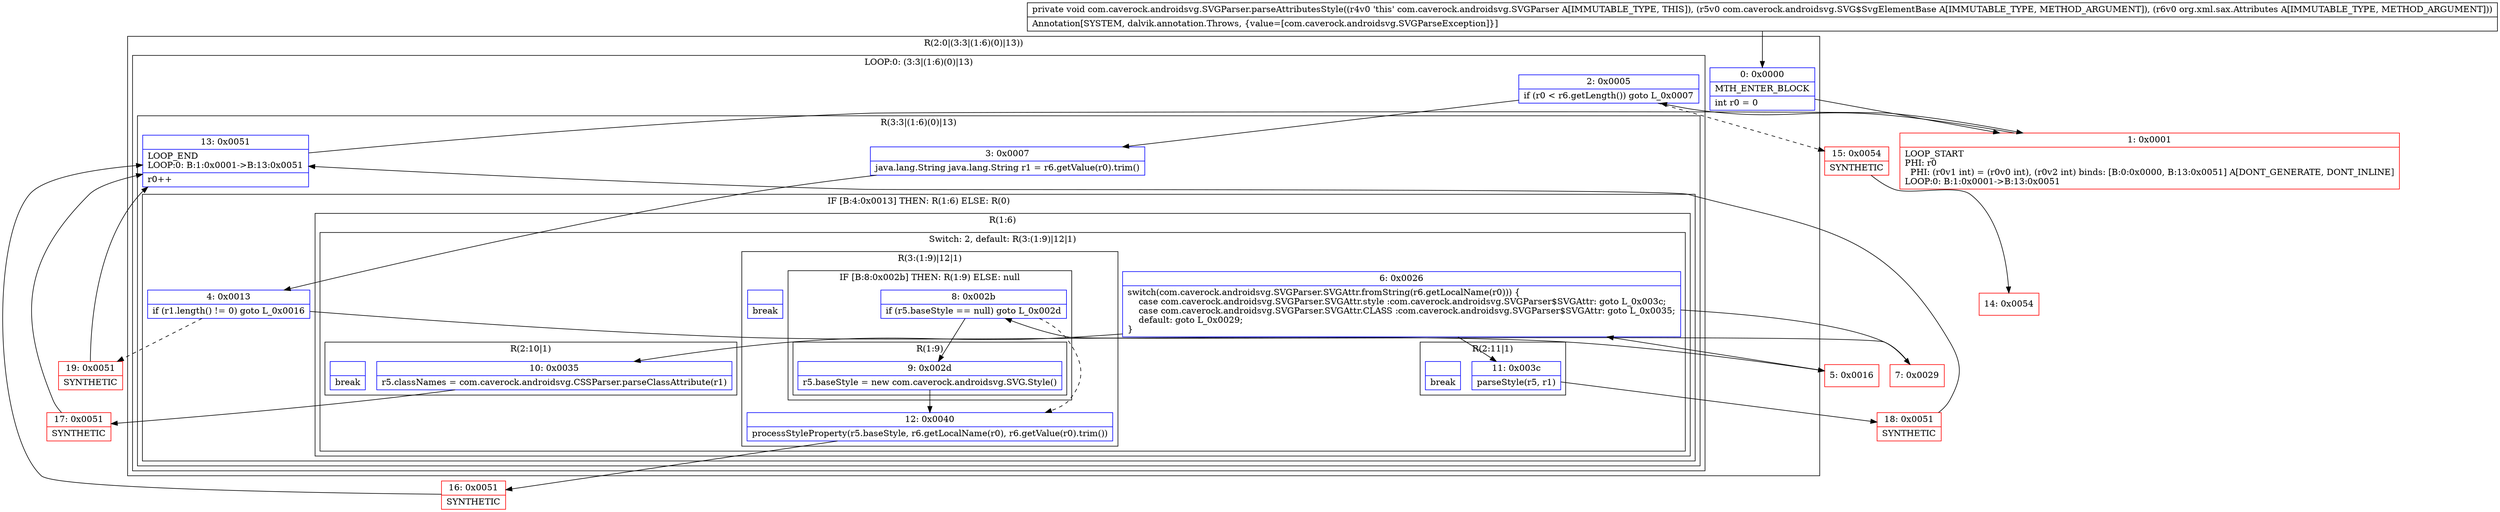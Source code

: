 digraph "CFG forcom.caverock.androidsvg.SVGParser.parseAttributesStyle(Lcom\/caverock\/androidsvg\/SVG$SvgElementBase;Lorg\/xml\/sax\/Attributes;)V" {
subgraph cluster_Region_1209125611 {
label = "R(2:0|(3:3|(1:6)(0)|13))";
node [shape=record,color=blue];
Node_0 [shape=record,label="{0\:\ 0x0000|MTH_ENTER_BLOCK\l|int r0 = 0\l}"];
subgraph cluster_LoopRegion_1427856008 {
label = "LOOP:0: (3:3|(1:6)(0)|13)";
node [shape=record,color=blue];
Node_2 [shape=record,label="{2\:\ 0x0005|if (r0 \< r6.getLength()) goto L_0x0007\l}"];
subgraph cluster_Region_1858788248 {
label = "R(3:3|(1:6)(0)|13)";
node [shape=record,color=blue];
Node_3 [shape=record,label="{3\:\ 0x0007|java.lang.String java.lang.String r1 = r6.getValue(r0).trim()\l}"];
subgraph cluster_IfRegion_1314674203 {
label = "IF [B:4:0x0013] THEN: R(1:6) ELSE: R(0)";
node [shape=record,color=blue];
Node_4 [shape=record,label="{4\:\ 0x0013|if (r1.length() != 0) goto L_0x0016\l}"];
subgraph cluster_Region_814538904 {
label = "R(1:6)";
node [shape=record,color=blue];
subgraph cluster_SwitchRegion_127684384 {
label = "Switch: 2, default: R(3:(1:9)|12|1)";
node [shape=record,color=blue];
Node_6 [shape=record,label="{6\:\ 0x0026|switch(com.caverock.androidsvg.SVGParser.SVGAttr.fromString(r6.getLocalName(r0))) \{\l    case com.caverock.androidsvg.SVGParser.SVGAttr.style :com.caverock.androidsvg.SVGParser$SVGAttr: goto L_0x003c;\l    case com.caverock.androidsvg.SVGParser.SVGAttr.CLASS :com.caverock.androidsvg.SVGParser$SVGAttr: goto L_0x0035;\l    default: goto L_0x0029;\l\}\l}"];
subgraph cluster_Region_1995588179 {
label = "R(2:11|1)";
node [shape=record,color=blue];
Node_11 [shape=record,label="{11\:\ 0x003c|parseStyle(r5, r1)\l}"];
Node_InsnContainer_192000345 [shape=record,label="{|break\l}"];
}
subgraph cluster_Region_326297314 {
label = "R(2:10|1)";
node [shape=record,color=blue];
Node_10 [shape=record,label="{10\:\ 0x0035|r5.classNames = com.caverock.androidsvg.CSSParser.parseClassAttribute(r1)\l}"];
Node_InsnContainer_1545972322 [shape=record,label="{|break\l}"];
}
subgraph cluster_Region_1092389802 {
label = "R(3:(1:9)|12|1)";
node [shape=record,color=blue];
subgraph cluster_IfRegion_2098386434 {
label = "IF [B:8:0x002b] THEN: R(1:9) ELSE: null";
node [shape=record,color=blue];
Node_8 [shape=record,label="{8\:\ 0x002b|if (r5.baseStyle == null) goto L_0x002d\l}"];
subgraph cluster_Region_709718296 {
label = "R(1:9)";
node [shape=record,color=blue];
Node_9 [shape=record,label="{9\:\ 0x002d|r5.baseStyle = new com.caverock.androidsvg.SVG.Style()\l}"];
}
}
Node_12 [shape=record,label="{12\:\ 0x0040|processStyleProperty(r5.baseStyle, r6.getLocalName(r0), r6.getValue(r0).trim())\l}"];
Node_InsnContainer_741402225 [shape=record,label="{|break\l}"];
}
}
}
subgraph cluster_Region_1572286255 {
label = "R(0)";
node [shape=record,color=blue];
}
}
Node_13 [shape=record,label="{13\:\ 0x0051|LOOP_END\lLOOP:0: B:1:0x0001\-\>B:13:0x0051\l|r0++\l}"];
}
}
}
Node_1 [shape=record,color=red,label="{1\:\ 0x0001|LOOP_START\lPHI: r0 \l  PHI: (r0v1 int) = (r0v0 int), (r0v2 int) binds: [B:0:0x0000, B:13:0x0051] A[DONT_GENERATE, DONT_INLINE]\lLOOP:0: B:1:0x0001\-\>B:13:0x0051\l}"];
Node_5 [shape=record,color=red,label="{5\:\ 0x0016}"];
Node_7 [shape=record,color=red,label="{7\:\ 0x0029}"];
Node_14 [shape=record,color=red,label="{14\:\ 0x0054}"];
Node_15 [shape=record,color=red,label="{15\:\ 0x0054|SYNTHETIC\l}"];
Node_16 [shape=record,color=red,label="{16\:\ 0x0051|SYNTHETIC\l}"];
Node_17 [shape=record,color=red,label="{17\:\ 0x0051|SYNTHETIC\l}"];
Node_18 [shape=record,color=red,label="{18\:\ 0x0051|SYNTHETIC\l}"];
Node_19 [shape=record,color=red,label="{19\:\ 0x0051|SYNTHETIC\l}"];
MethodNode[shape=record,label="{private void com.caverock.androidsvg.SVGParser.parseAttributesStyle((r4v0 'this' com.caverock.androidsvg.SVGParser A[IMMUTABLE_TYPE, THIS]), (r5v0 com.caverock.androidsvg.SVG$SvgElementBase A[IMMUTABLE_TYPE, METHOD_ARGUMENT]), (r6v0 org.xml.sax.Attributes A[IMMUTABLE_TYPE, METHOD_ARGUMENT]))  | Annotation[SYSTEM, dalvik.annotation.Throws, \{value=[com.caverock.androidsvg.SVGParseException]\}]\l}"];
MethodNode -> Node_0;
Node_0 -> Node_1;
Node_2 -> Node_3;
Node_2 -> Node_15[style=dashed];
Node_3 -> Node_4;
Node_4 -> Node_5;
Node_4 -> Node_19[style=dashed];
Node_6 -> Node_7;
Node_6 -> Node_10;
Node_6 -> Node_11;
Node_11 -> Node_18;
Node_10 -> Node_17;
Node_8 -> Node_9;
Node_8 -> Node_12[style=dashed];
Node_9 -> Node_12;
Node_12 -> Node_16;
Node_13 -> Node_1;
Node_1 -> Node_2;
Node_5 -> Node_6;
Node_7 -> Node_8;
Node_15 -> Node_14;
Node_16 -> Node_13;
Node_17 -> Node_13;
Node_18 -> Node_13;
Node_19 -> Node_13;
}

